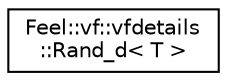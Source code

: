 digraph "Graphical Class Hierarchy"
{
 // LATEX_PDF_SIZE
  edge [fontname="Helvetica",fontsize="10",labelfontname="Helvetica",labelfontsize="10"];
  node [fontname="Helvetica",fontsize="10",shape=record];
  rankdir="LR";
  Node0 [label="Feel::vf::vfdetails\l::Rand_d\< T \>",height=0.2,width=0.4,color="black", fillcolor="white", style="filled",URL="$classFeel_1_1vf_1_1vfdetails_1_1Rand__d.html",tooltip=" "];
}
